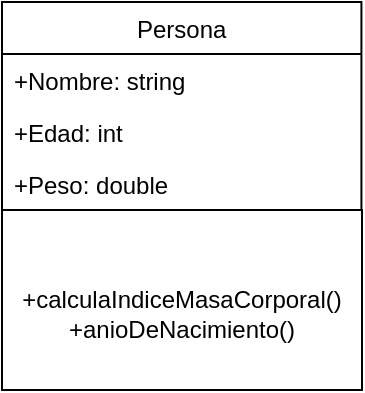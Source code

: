 <mxfile version="14.9.6" type="device"><diagram id="BtoseC07uQjo2JuHfNuZ" name="Página-1"><mxGraphModel dx="1086" dy="806" grid="1" gridSize="10" guides="1" tooltips="1" connect="1" arrows="1" fold="1" page="1" pageScale="1" pageWidth="827" pageHeight="1169" math="0" shadow="0"><root><mxCell id="0"/><mxCell id="1" parent="0"/><mxCell id="vk940xKXHGTd-4AgMGDo-14" value="Persona" style="swimlane;fontStyle=0;childLayout=stackLayout;horizontal=1;startSize=26;horizontalStack=0;resizeParent=1;resizeParentMax=0;resizeLast=0;collapsible=1;marginBottom=0;" parent="1" vertex="1"><mxGeometry x="80" y="226" width="179.71" height="104" as="geometry"/></mxCell><mxCell id="vk940xKXHGTd-4AgMGDo-15" value="+Nombre: string" style="text;strokeColor=none;fillColor=none;align=left;verticalAlign=top;spacingLeft=4;spacingRight=4;overflow=hidden;rotatable=0;points=[[0,0.5],[1,0.5]];portConstraint=eastwest;" parent="vk940xKXHGTd-4AgMGDo-14" vertex="1"><mxGeometry y="26" width="179.71" height="26" as="geometry"/></mxCell><mxCell id="vk940xKXHGTd-4AgMGDo-16" value="+Edad: int" style="text;strokeColor=none;fillColor=none;align=left;verticalAlign=top;spacingLeft=4;spacingRight=4;overflow=hidden;rotatable=0;points=[[0,0.5],[1,0.5]];portConstraint=eastwest;" parent="vk940xKXHGTd-4AgMGDo-14" vertex="1"><mxGeometry y="52" width="179.71" height="26" as="geometry"/></mxCell><mxCell id="vk940xKXHGTd-4AgMGDo-17" value="+Peso: double&#10;" style="text;strokeColor=none;fillColor=none;align=left;verticalAlign=top;spacingLeft=4;spacingRight=4;overflow=hidden;rotatable=0;points=[[0,0.5],[1,0.5]];portConstraint=eastwest;" parent="vk940xKXHGTd-4AgMGDo-14" vertex="1"><mxGeometry y="78" width="179.71" height="26" as="geometry"/></mxCell><mxCell id="vk940xKXHGTd-4AgMGDo-20" value="&lt;br&gt;+calculaIndiceMasaCorporal()&lt;br&gt;+anioDeNacimiento()" style="rounded=0;whiteSpace=wrap;html=1;" parent="1" vertex="1"><mxGeometry x="80" y="330" width="180" height="90" as="geometry"/></mxCell></root></mxGraphModel></diagram></mxfile>